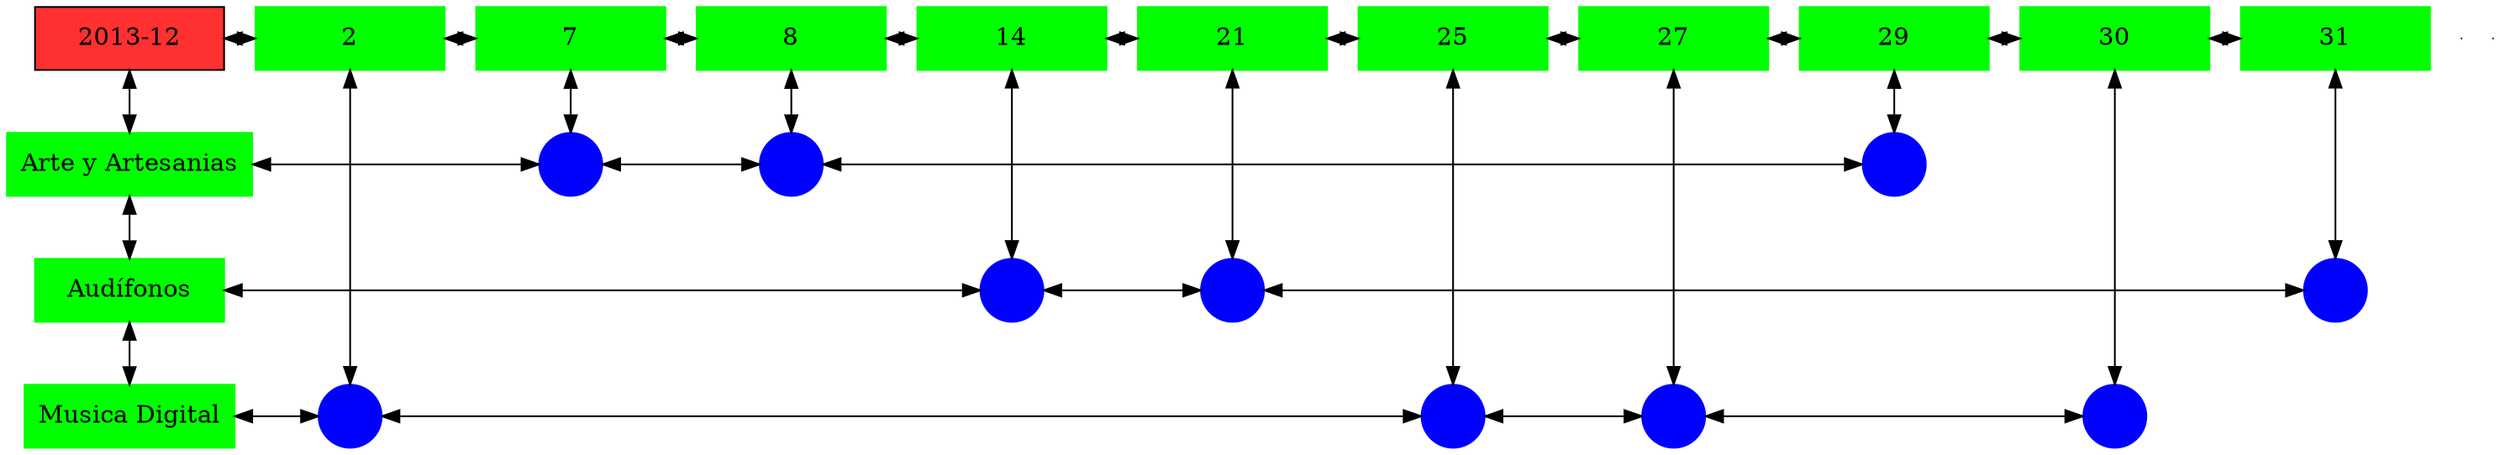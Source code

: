 digraph G{
node[shape="box"];
nodeMt[ label = "2013-12", width = 1.5, style = filled, fillcolor = firebrick1, group = 1 ];
e0[ shape = point, width = 0 ];
e1[ shape = point, width = 0 ];
node0xc0020bee60[label="2",color=green,style =filled,width = 1.5 group=2];
nodeMt->node0xc0020bee60[dir="both"];
{rank=same;nodeMt;node0xc0020bee60;}
node0xc0020505a0[label="7",color=green,style =filled,width = 1.5 group=7];
node0xc0020bee60->node0xc0020505a0[dir="both"];
{rank=same;node0xc0020bee60;node0xc0020505a0;}
node0xc00218e780[label="8",color=green,style =filled,width = 1.5 group=8];
node0xc0020505a0->node0xc00218e780[dir="both"];
{rank=same;node0xc0020505a0;node0xc00218e780;}
node0xc00216a230[label="14",color=green,style =filled,width = 1.5 group=14];
node0xc00218e780->node0xc00216a230[dir="both"];
{rank=same;node0xc00218e780;node0xc00216a230;}
node0xc002118fa0[label="21",color=green,style =filled,width = 1.5 group=21];
node0xc00216a230->node0xc002118fa0[dir="both"];
{rank=same;node0xc00216a230;node0xc002118fa0;}
node0xc002063950[label="25",color=green,style =filled,width = 1.5 group=25];
node0xc002118fa0->node0xc002063950[dir="both"];
{rank=same;node0xc002118fa0;node0xc002063950;}
node0xc001eca5a0[label="27",color=green,style =filled,width = 1.5 group=27];
node0xc002063950->node0xc001eca5a0[dir="both"];
{rank=same;node0xc002063950;node0xc001eca5a0;}
node0xc001fc21e0[label="29",color=green,style =filled,width = 1.5 group=29];
node0xc001eca5a0->node0xc001fc21e0[dir="both"];
{rank=same;node0xc001eca5a0;node0xc001fc21e0;}
node0xc0022e4eb0[label="30",color=green,style =filled,width = 1.5 group=30];
node0xc001fc21e0->node0xc0022e4eb0[dir="both"];
{rank=same;node0xc001fc21e0;node0xc0022e4eb0;}
node0xc00208a410[label="31",color=green,style =filled,width = 1.5 group=31];
node0xc0022e4eb0->node0xc00208a410[dir="both"];
{rank=same;node0xc0022e4eb0;node0xc00208a410;}
node0xc001fc2190[label="Arte y Artesanias",color=green,style =filled width = 1.5 group=1];
node0xc00204c800[label="",color=blue,style =filled, width = 0.5 group=7 shape=circle];
node0xc001fc2190->node0xc00204c800[dir="both"];
{rank=same;node0xc001fc2190;node0xc00204c800;}
node0xc002185c00[label="",color=blue,style =filled, width = 0.5 group=8 shape=circle];
node0xc00204c800->node0xc002185c00[dir="both"];
{rank=same;node0xc002185c00;node0xc00204c800;}
node0xc0020ea500[label="",color=blue,style =filled, width = 0.5 group=29 shape=circle];
node0xc002185c00->node0xc0020ea500[dir="both"];
{rank=same;node0xc0020ea500;node0xc002185c00;}
node0xc00208a3c0[label="Audífonos",color=green,style =filled width = 1.5 group=1];
node0xc00216c080[label="",color=blue,style =filled, width = 0.5 group=14 shape=circle];
node0xc00208a3c0->node0xc00216c080[dir="both"];
{rank=same;node0xc00208a3c0;node0xc00216c080;}
node0xc002114e00[label="",color=blue,style =filled, width = 0.5 group=21 shape=circle];
node0xc00216c080->node0xc002114e00[dir="both"];
{rank=same;node0xc002114e00;node0xc00216c080;}
node0xc00208c180[label="",color=blue,style =filled, width = 0.5 group=31 shape=circle];
node0xc002114e00->node0xc00208c180[dir="both"];
{rank=same;node0xc00208c180;node0xc002114e00;}
node0xc001eca550[label="Musica Digital",color=green,style =filled width = 1.5 group=1];
node0xc0020bd000[label="",color=blue,style =filled, width = 0.5 group=2 shape=circle];
node0xc001eca550->node0xc0020bd000[dir="both"];
{rank=same;node0xc001eca550;node0xc0020bd000;}
node0xc002064a80[label="",color=blue,style =filled, width = 0.5 group=25 shape=circle];
node0xc0020bd000->node0xc002064a80[dir="both"];
{rank=same;node0xc002064a80;node0xc0020bd000;}
node0xc001ebdd80[label="",color=blue,style =filled, width = 0.5 group=27 shape=circle];
node0xc002064a80->node0xc001ebdd80[dir="both"];
{rank=same;node0xc001ebdd80;node0xc002064a80;}
node0xc0022dd800[label="",color=blue,style =filled, width = 0.5 group=30 shape=circle];
node0xc001ebdd80->node0xc0022dd800[dir="both"];
{rank=same;node0xc0022dd800;node0xc001ebdd80;}
node0xc0020bee60->node0xc0020bd000[dir="both"];
node0xc0020505a0->node0xc00204c800[dir="both"];
node0xc00218e780->node0xc002185c00[dir="both"];
node0xc00216a230->node0xc00216c080[dir="both"];
node0xc002118fa0->node0xc002114e00[dir="both"];
node0xc002063950->node0xc002064a80[dir="both"];
node0xc001eca5a0->node0xc001ebdd80[dir="both"];
node0xc001fc21e0->node0xc0020ea500[dir="both"];
node0xc0022e4eb0->node0xc0022dd800[dir="both"];
node0xc00208a410->node0xc00208c180[dir="both"];
nodeMt->node0xc001fc2190[dir="both"];
node0xc001fc2190->node0xc00208a3c0[dir="both"];
node0xc00208a3c0->node0xc001eca550[dir="both"];
}
